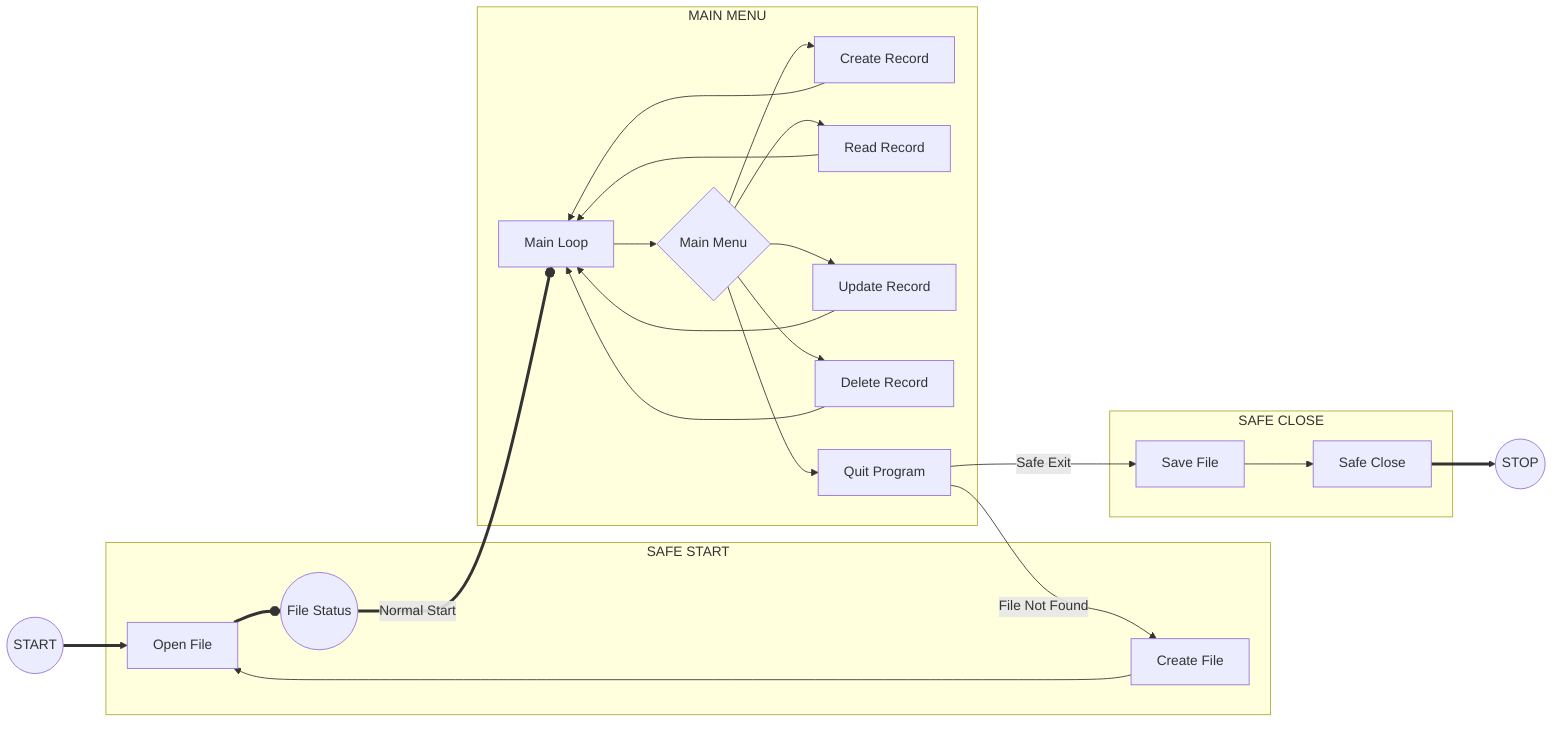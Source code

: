 graph LR;
    A((START));
    B[Open File];
    C[Main Loop];
    D{Main Menu};
    E[Create Record];
    F[Read Record];
    G[Update Record];
    H[Delete Record];
    I[Save File];
    J[Quit Program];
    K[Safe Close];
    L[Create File];
    L1((File Status));
    Z((STOP))
    A ==> B;
    L1 ==o|Normal Start| C;
    C --> D;
    D --> E;
    D --> F;
    D --> G;
    D --> H;
    E --> C;
    F --> C;
    G --> C;
    H --> C;
    I --> K;
    D --> J;
    J -->|Safe Exit| I;
    J --> |File Not Found| L;
    L --> B;
    B ==o L1;
    K ==> Z;

    subgraph SAFE START
       B; L1; L;
    end

    subgraph SAFE CLOSE
        I; K;
    end

    subgraph MAIN MENU
     C; D; E; F; G; H; J;
    end